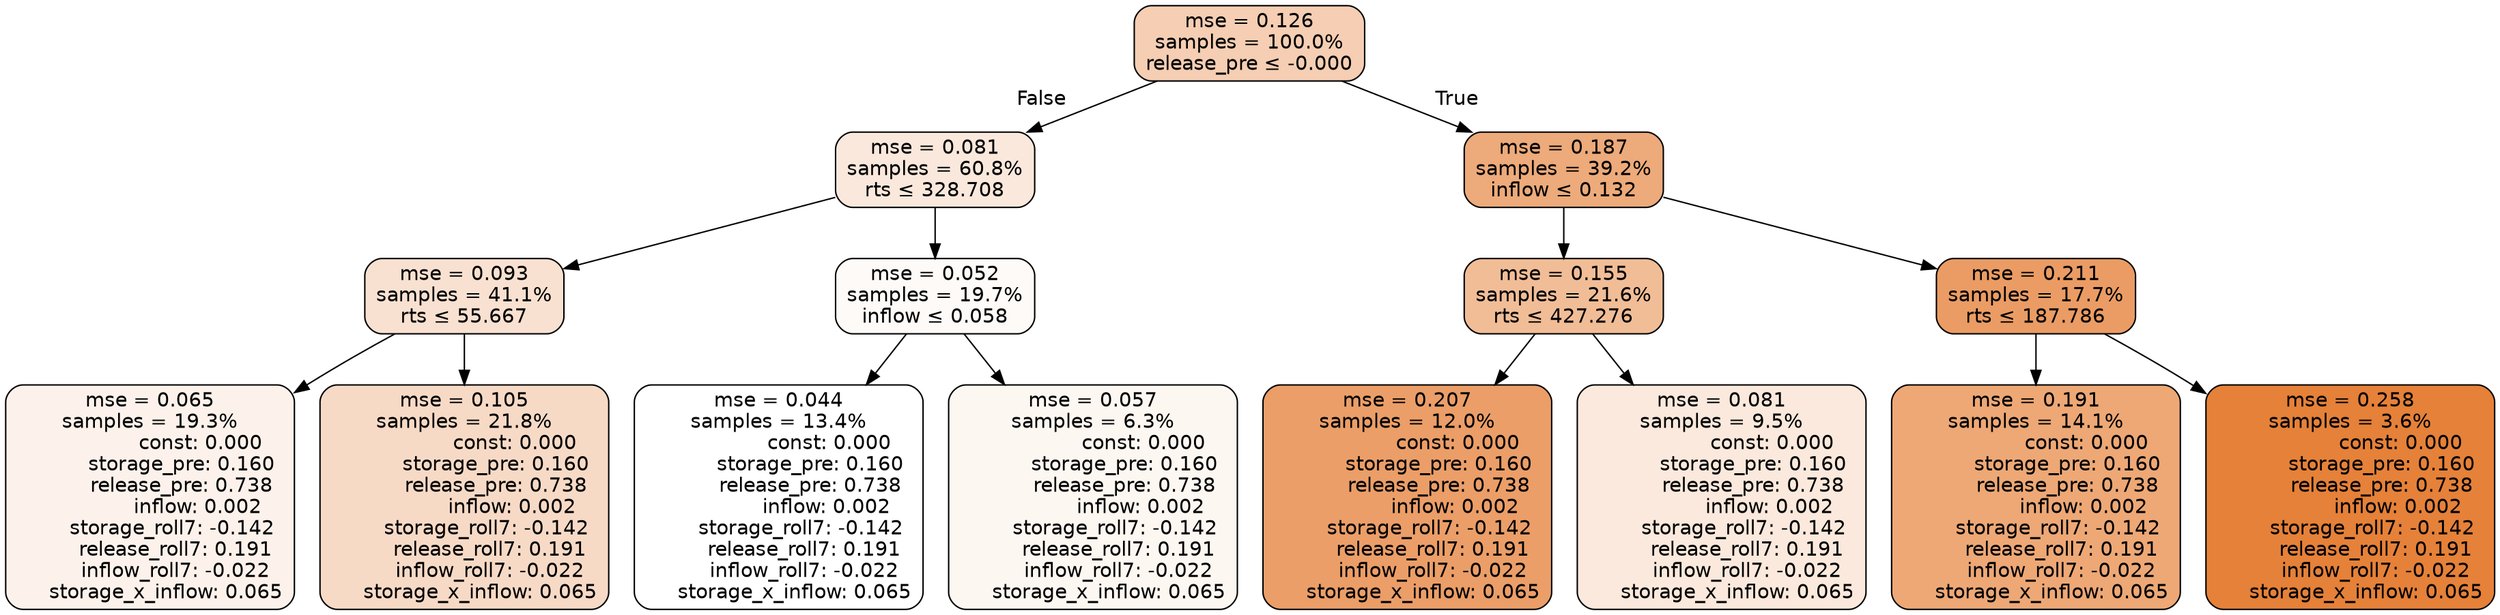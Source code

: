 digraph tree {
node [shape=rectangle, style="filled, rounded", color="black", fontname=helvetica] ;
edge [fontname=helvetica] ;
	"0" [label="mse = 0.126
samples = 100.0%
release_pre &le; -0.000", fillcolor="#f5ceb3"]
	"1" [label="mse = 0.081
samples = 60.8%
rts &le; 328.708", fillcolor="#fae8dc"]
	"2" [label="mse = 0.093
samples = 41.1%
rts &le; 55.667", fillcolor="#f9e1d1"]
	"3" [label="mse = 0.065
samples = 19.3%
                const: 0.000
          storage_pre: 0.160
          release_pre: 0.738
               inflow: 0.002
       storage_roll7: -0.142
        release_roll7: 0.191
        inflow_roll7: -0.022
     storage_x_inflow: 0.065", fillcolor="#fcf2eb"]
	"4" [label="mse = 0.105
samples = 21.8%
                const: 0.000
          storage_pre: 0.160
          release_pre: 0.738
               inflow: 0.002
       storage_roll7: -0.142
        release_roll7: 0.191
        inflow_roll7: -0.022
     storage_x_inflow: 0.065", fillcolor="#f7dac6"]
	"5" [label="mse = 0.052
samples = 19.7%
inflow &le; 0.058", fillcolor="#fefaf7"]
	"6" [label="mse = 0.044
samples = 13.4%
                const: 0.000
          storage_pre: 0.160
          release_pre: 0.738
               inflow: 0.002
       storage_roll7: -0.142
        release_roll7: 0.191
        inflow_roll7: -0.022
     storage_x_inflow: 0.065", fillcolor="#ffffff"]
	"7" [label="mse = 0.057
samples = 6.3%
                const: 0.000
          storage_pre: 0.160
          release_pre: 0.738
               inflow: 0.002
       storage_roll7: -0.142
        release_roll7: 0.191
        inflow_roll7: -0.022
     storage_x_inflow: 0.065", fillcolor="#fdf7f2"]
	"8" [label="mse = 0.187
samples = 39.2%
inflow &le; 0.132", fillcolor="#edaa7a"]
	"9" [label="mse = 0.155
samples = 21.6%
rts &le; 427.276", fillcolor="#f1bd97"]
	"10" [label="mse = 0.207
samples = 12.0%
                const: 0.000
          storage_pre: 0.160
          release_pre: 0.738
               inflow: 0.002
       storage_roll7: -0.142
        release_roll7: 0.191
        inflow_roll7: -0.022
     storage_x_inflow: 0.065", fillcolor="#eb9e68"]
	"11" [label="mse = 0.081
samples = 9.5%
                const: 0.000
          storage_pre: 0.160
          release_pre: 0.738
               inflow: 0.002
       storage_roll7: -0.142
        release_roll7: 0.191
        inflow_roll7: -0.022
     storage_x_inflow: 0.065", fillcolor="#fae9dc"]
	"12" [label="mse = 0.211
samples = 17.7%
rts &le; 187.786", fillcolor="#ea9c64"]
	"13" [label="mse = 0.191
samples = 14.1%
                const: 0.000
          storage_pre: 0.160
          release_pre: 0.738
               inflow: 0.002
       storage_roll7: -0.142
        release_roll7: 0.191
        inflow_roll7: -0.022
     storage_x_inflow: 0.065", fillcolor="#eda876"]
	"14" [label="mse = 0.258
samples = 3.6%
                const: 0.000
          storage_pre: 0.160
          release_pre: 0.738
               inflow: 0.002
       storage_roll7: -0.142
        release_roll7: 0.191
        inflow_roll7: -0.022
     storage_x_inflow: 0.065", fillcolor="#e58139"]

	"0" -> "1" [labeldistance=2.5, labelangle=45, headlabel="False"]
	"1" -> "2"
	"2" -> "3"
	"2" -> "4"
	"1" -> "5"
	"5" -> "6"
	"5" -> "7"
	"0" -> "8" [labeldistance=2.5, labelangle=-45, headlabel="True"]
	"8" -> "9"
	"9" -> "10"
	"9" -> "11"
	"8" -> "12"
	"12" -> "13"
	"12" -> "14"
}